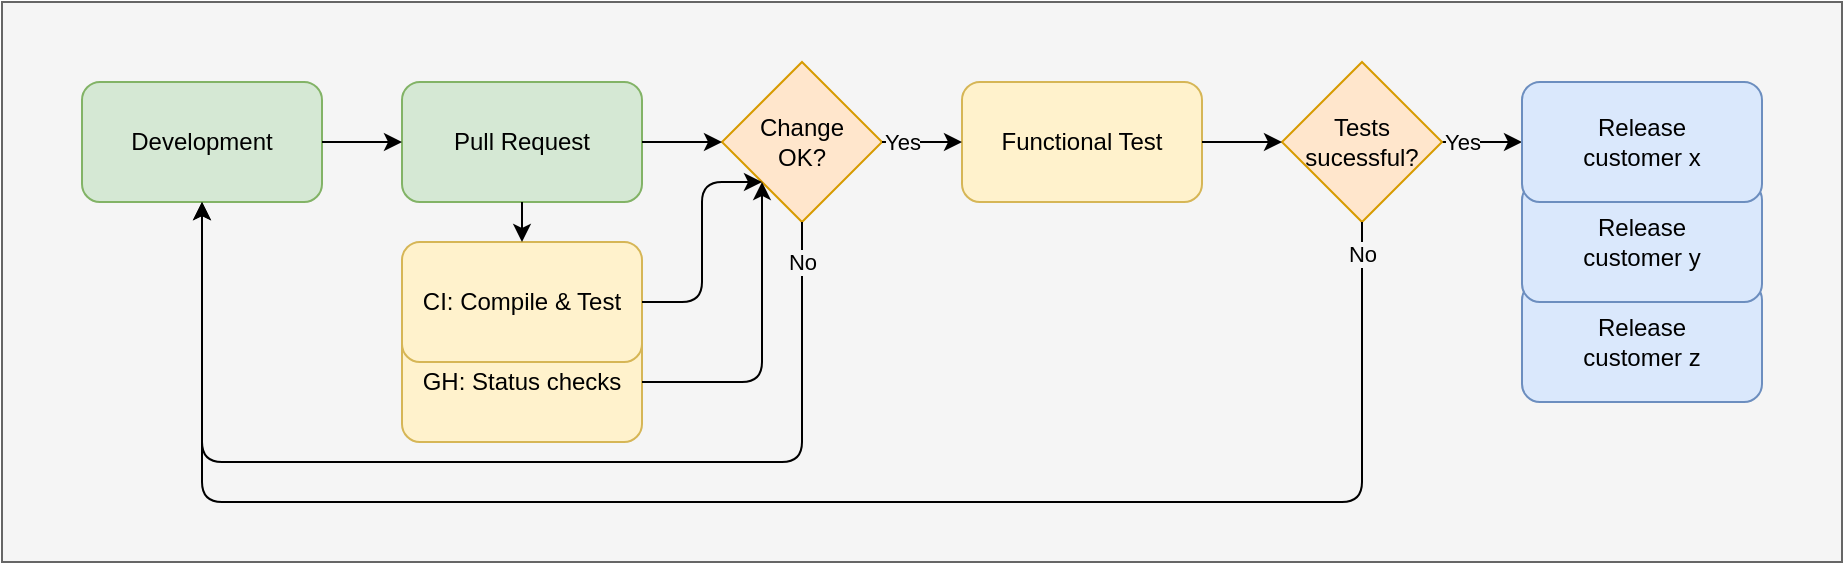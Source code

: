 <mxfile version="20.4.0" type="github">
  <diagram id="rtIgRerkgOWKP0J-qkVY" name="Page-1">
    <mxGraphModel dx="1072" dy="691" grid="1" gridSize="10" guides="1" tooltips="1" connect="1" arrows="1" fold="1" page="1" pageScale="1" pageWidth="850" pageHeight="1100" math="0" shadow="0">
      <root>
        <mxCell id="0" />
        <mxCell id="1" parent="0" />
        <mxCell id="bW3pVANPAIo-EI9EL-j5-19" value="" style="rounded=0;whiteSpace=wrap;html=1;fillColor=#f5f5f5;strokeColor=#666666;fontColor=#333333;" vertex="1" parent="1">
          <mxGeometry y="120" width="920" height="280" as="geometry" />
        </mxCell>
        <mxCell id="bW3pVANPAIo-EI9EL-j5-24" value="GH: Status checks" style="rounded=1;whiteSpace=wrap;html=1;fillColor=#fff2cc;strokeColor=#d6b656;" vertex="1" parent="1">
          <mxGeometry x="200" y="280" width="120" height="60" as="geometry" />
        </mxCell>
        <mxCell id="bW3pVANPAIo-EI9EL-j5-18" value="&lt;div&gt;Release&lt;/div&gt;customer z" style="rounded=1;whiteSpace=wrap;html=1;fillColor=#dae8fc;strokeColor=#6c8ebf;" vertex="1" parent="1">
          <mxGeometry x="760" y="260" width="120" height="60" as="geometry" />
        </mxCell>
        <mxCell id="bW3pVANPAIo-EI9EL-j5-1" value="Development" style="rounded=1;whiteSpace=wrap;html=1;fillColor=#d5e8d4;strokeColor=#82b366;" vertex="1" parent="1">
          <mxGeometry x="40" y="160" width="120" height="60" as="geometry" />
        </mxCell>
        <mxCell id="bW3pVANPAIo-EI9EL-j5-2" value="&lt;div&gt;Pull Request&lt;/div&gt;" style="rounded=1;whiteSpace=wrap;html=1;fillColor=#d5e8d4;strokeColor=#82b366;" vertex="1" parent="1">
          <mxGeometry x="200" y="160" width="120" height="60" as="geometry" />
        </mxCell>
        <mxCell id="bW3pVANPAIo-EI9EL-j5-3" value="&lt;div&gt;Functional Test&lt;/div&gt;" style="rounded=1;whiteSpace=wrap;html=1;fillColor=#fff2cc;strokeColor=#d6b656;" vertex="1" parent="1">
          <mxGeometry x="480" y="160" width="120" height="60" as="geometry" />
        </mxCell>
        <mxCell id="bW3pVANPAIo-EI9EL-j5-5" value="&lt;div&gt;Change &lt;br&gt;&lt;/div&gt;&lt;div&gt;OK?&lt;/div&gt;" style="rhombus;whiteSpace=wrap;html=1;fillColor=#ffe6cc;strokeColor=#d79b00;" vertex="1" parent="1">
          <mxGeometry x="360" y="150" width="80" height="80" as="geometry" />
        </mxCell>
        <mxCell id="bW3pVANPAIo-EI9EL-j5-6" value="" style="endArrow=classic;html=1;rounded=0;entryX=0;entryY=0.5;entryDx=0;entryDy=0;" edge="1" parent="1" target="bW3pVANPAIo-EI9EL-j5-2">
          <mxGeometry width="50" height="50" relative="1" as="geometry">
            <mxPoint x="160" y="190" as="sourcePoint" />
            <mxPoint x="210" y="140" as="targetPoint" />
          </mxGeometry>
        </mxCell>
        <mxCell id="bW3pVANPAIo-EI9EL-j5-7" value="" style="endArrow=classic;html=1;rounded=0;entryX=0;entryY=0.5;entryDx=0;entryDy=0;exitX=1;exitY=0.5;exitDx=0;exitDy=0;" edge="1" parent="1" source="bW3pVANPAIo-EI9EL-j5-2" target="bW3pVANPAIo-EI9EL-j5-5">
          <mxGeometry width="50" height="50" relative="1" as="geometry">
            <mxPoint x="330" y="200" as="sourcePoint" />
            <mxPoint x="360" y="140" as="targetPoint" />
          </mxGeometry>
        </mxCell>
        <mxCell id="bW3pVANPAIo-EI9EL-j5-8" value="" style="endArrow=classic;html=1;rounded=1;exitX=0.5;exitY=1;exitDx=0;exitDy=0;entryX=0.5;entryY=1;entryDx=0;entryDy=0;" edge="1" parent="1" source="bW3pVANPAIo-EI9EL-j5-5" target="bW3pVANPAIo-EI9EL-j5-1">
          <mxGeometry width="50" height="50" relative="1" as="geometry">
            <mxPoint x="280" y="380" as="sourcePoint" />
            <mxPoint x="140" y="260" as="targetPoint" />
            <Array as="points">
              <mxPoint x="400" y="350" />
              <mxPoint x="100" y="350" />
            </Array>
          </mxGeometry>
        </mxCell>
        <mxCell id="bW3pVANPAIo-EI9EL-j5-9" value="&lt;div&gt;&lt;span style=&quot;&quot;&gt;Yes&lt;/span&gt;&lt;/div&gt;" style="endArrow=classic;html=1;rounded=0;entryX=0;entryY=0.5;entryDx=0;entryDy=0;exitX=1;exitY=0.5;exitDx=0;exitDy=0;shadow=0;labelBackgroundColor=#F5F5F5;" edge="1" parent="1" source="bW3pVANPAIo-EI9EL-j5-5" target="bW3pVANPAIo-EI9EL-j5-3">
          <mxGeometry x="-0.5" width="50" height="50" relative="1" as="geometry">
            <mxPoint x="430" y="280" as="sourcePoint" />
            <mxPoint x="460" y="220" as="targetPoint" />
            <Array as="points">
              <mxPoint x="460" y="190" />
            </Array>
            <mxPoint as="offset" />
          </mxGeometry>
        </mxCell>
        <mxCell id="bW3pVANPAIo-EI9EL-j5-10" value="" style="endArrow=classic;html=1;rounded=0;entryX=0;entryY=0.5;entryDx=0;entryDy=0;exitX=1;exitY=0.5;exitDx=0;exitDy=0;" edge="1" parent="1" source="bW3pVANPAIo-EI9EL-j5-11" target="bW3pVANPAIo-EI9EL-j5-4">
          <mxGeometry width="50" height="50" relative="1" as="geometry">
            <mxPoint x="600" y="250" as="sourcePoint" />
            <mxPoint x="630" y="190" as="targetPoint" />
          </mxGeometry>
        </mxCell>
        <mxCell id="bW3pVANPAIo-EI9EL-j5-16" value="&lt;span style=&quot;&quot;&gt;Yes&lt;/span&gt;" style="edgeLabel;html=1;align=center;verticalAlign=middle;resizable=0;points=[];labelBackgroundColor=#F5F5F5;" vertex="1" connectable="0" parent="bW3pVANPAIo-EI9EL-j5-10">
          <mxGeometry x="0.3" y="-3" relative="1" as="geometry">
            <mxPoint x="-16" y="-3" as="offset" />
          </mxGeometry>
        </mxCell>
        <mxCell id="bW3pVANPAIo-EI9EL-j5-11" value="&lt;div&gt;Tests sucessful?&lt;/div&gt;" style="rhombus;whiteSpace=wrap;html=1;fillColor=#ffe6cc;strokeColor=#d79b00;" vertex="1" parent="1">
          <mxGeometry x="640" y="150" width="80" height="80" as="geometry" />
        </mxCell>
        <mxCell id="bW3pVANPAIo-EI9EL-j5-12" value="" style="endArrow=classic;html=1;rounded=0;entryX=0;entryY=0.5;entryDx=0;entryDy=0;exitX=1;exitY=0.5;exitDx=0;exitDy=0;" edge="1" parent="1" source="bW3pVANPAIo-EI9EL-j5-3">
          <mxGeometry width="50" height="50" relative="1" as="geometry">
            <mxPoint x="610" y="250" as="sourcePoint" />
            <mxPoint x="640" y="190" as="targetPoint" />
          </mxGeometry>
        </mxCell>
        <mxCell id="bW3pVANPAIo-EI9EL-j5-13" value="" style="endArrow=classic;html=1;exitX=0.5;exitY=1;exitDx=0;exitDy=0;rounded=1;" edge="1" parent="1" source="bW3pVANPAIo-EI9EL-j5-11">
          <mxGeometry width="50" height="50" relative="1" as="geometry">
            <mxPoint x="680" y="270" as="sourcePoint" />
            <mxPoint x="100" y="220" as="targetPoint" />
            <Array as="points">
              <mxPoint x="680" y="370" />
              <mxPoint x="100" y="370" />
            </Array>
          </mxGeometry>
        </mxCell>
        <mxCell id="bW3pVANPAIo-EI9EL-j5-15" value="&lt;div&gt;No&lt;/div&gt;" style="edgeLabel;html=1;align=center;verticalAlign=middle;resizable=0;points=[];labelBackgroundColor=#F5F5F5;" vertex="1" connectable="0" parent="bW3pVANPAIo-EI9EL-j5-13">
          <mxGeometry x="-0.918" y="2" relative="1" as="geometry">
            <mxPoint x="-2" y="-20" as="offset" />
          </mxGeometry>
        </mxCell>
        <mxCell id="bW3pVANPAIo-EI9EL-j5-17" value="&lt;div&gt;Release&lt;/div&gt;customer y" style="rounded=1;whiteSpace=wrap;html=1;fillColor=#dae8fc;strokeColor=#6c8ebf;" vertex="1" parent="1">
          <mxGeometry x="760" y="210" width="120" height="60" as="geometry" />
        </mxCell>
        <mxCell id="bW3pVANPAIo-EI9EL-j5-4" value="&lt;div&gt;Release&lt;/div&gt;customer x" style="rounded=1;whiteSpace=wrap;html=1;fillColor=#dae8fc;strokeColor=#6c8ebf;" vertex="1" parent="1">
          <mxGeometry x="760" y="160" width="120" height="60" as="geometry" />
        </mxCell>
        <mxCell id="bW3pVANPAIo-EI9EL-j5-20" value="CI: Compile &amp;amp; Test" style="rounded=1;whiteSpace=wrap;html=1;fillColor=#fff2cc;strokeColor=#d6b656;" vertex="1" parent="1">
          <mxGeometry x="200" y="240" width="120" height="60" as="geometry" />
        </mxCell>
        <mxCell id="bW3pVANPAIo-EI9EL-j5-21" value="" style="endArrow=classic;html=1;rounded=1;exitX=0.5;exitY=1;exitDx=0;exitDy=0;entryX=0.5;entryY=0;entryDx=0;entryDy=0;" edge="1" parent="1" target="bW3pVANPAIo-EI9EL-j5-20">
          <mxGeometry width="50" height="50" relative="1" as="geometry">
            <mxPoint x="260" y="220" as="sourcePoint" />
            <mxPoint x="-40" y="210" as="targetPoint" />
            <Array as="points" />
          </mxGeometry>
        </mxCell>
        <mxCell id="bW3pVANPAIo-EI9EL-j5-22" value="&lt;div&gt;&lt;span style=&quot;&quot;&gt;No&lt;/span&gt;&lt;/div&gt;" style="edgeLabel;html=1;align=center;verticalAlign=middle;resizable=0;points=[];labelBackgroundColor=#f5f5f5;" vertex="1" connectable="0" parent="bW3pVANPAIo-EI9EL-j5-21">
          <mxGeometry x="-0.303" y="1" relative="1" as="geometry">
            <mxPoint x="139" y="23" as="offset" />
          </mxGeometry>
        </mxCell>
        <mxCell id="bW3pVANPAIo-EI9EL-j5-23" value="" style="endArrow=classic;html=1;rounded=1;entryX=0;entryY=1;entryDx=0;entryDy=0;exitX=1;exitY=0.5;exitDx=0;exitDy=0;" edge="1" parent="1" source="bW3pVANPAIo-EI9EL-j5-20" target="bW3pVANPAIo-EI9EL-j5-5">
          <mxGeometry width="50" height="50" relative="1" as="geometry">
            <mxPoint x="330" y="200" as="sourcePoint" />
            <mxPoint x="370" y="200" as="targetPoint" />
            <Array as="points">
              <mxPoint x="350" y="270" />
              <mxPoint x="350" y="210" />
            </Array>
          </mxGeometry>
        </mxCell>
        <mxCell id="bW3pVANPAIo-EI9EL-j5-25" value="" style="endArrow=classic;html=1;rounded=1;entryX=0;entryY=1;entryDx=0;entryDy=0;" edge="1" parent="1" target="bW3pVANPAIo-EI9EL-j5-5">
          <mxGeometry width="50" height="50" relative="1" as="geometry">
            <mxPoint x="320" y="310" as="sourcePoint" />
            <mxPoint x="380" y="250" as="targetPoint" />
            <Array as="points">
              <mxPoint x="380" y="310" />
            </Array>
          </mxGeometry>
        </mxCell>
      </root>
    </mxGraphModel>
  </diagram>
</mxfile>
